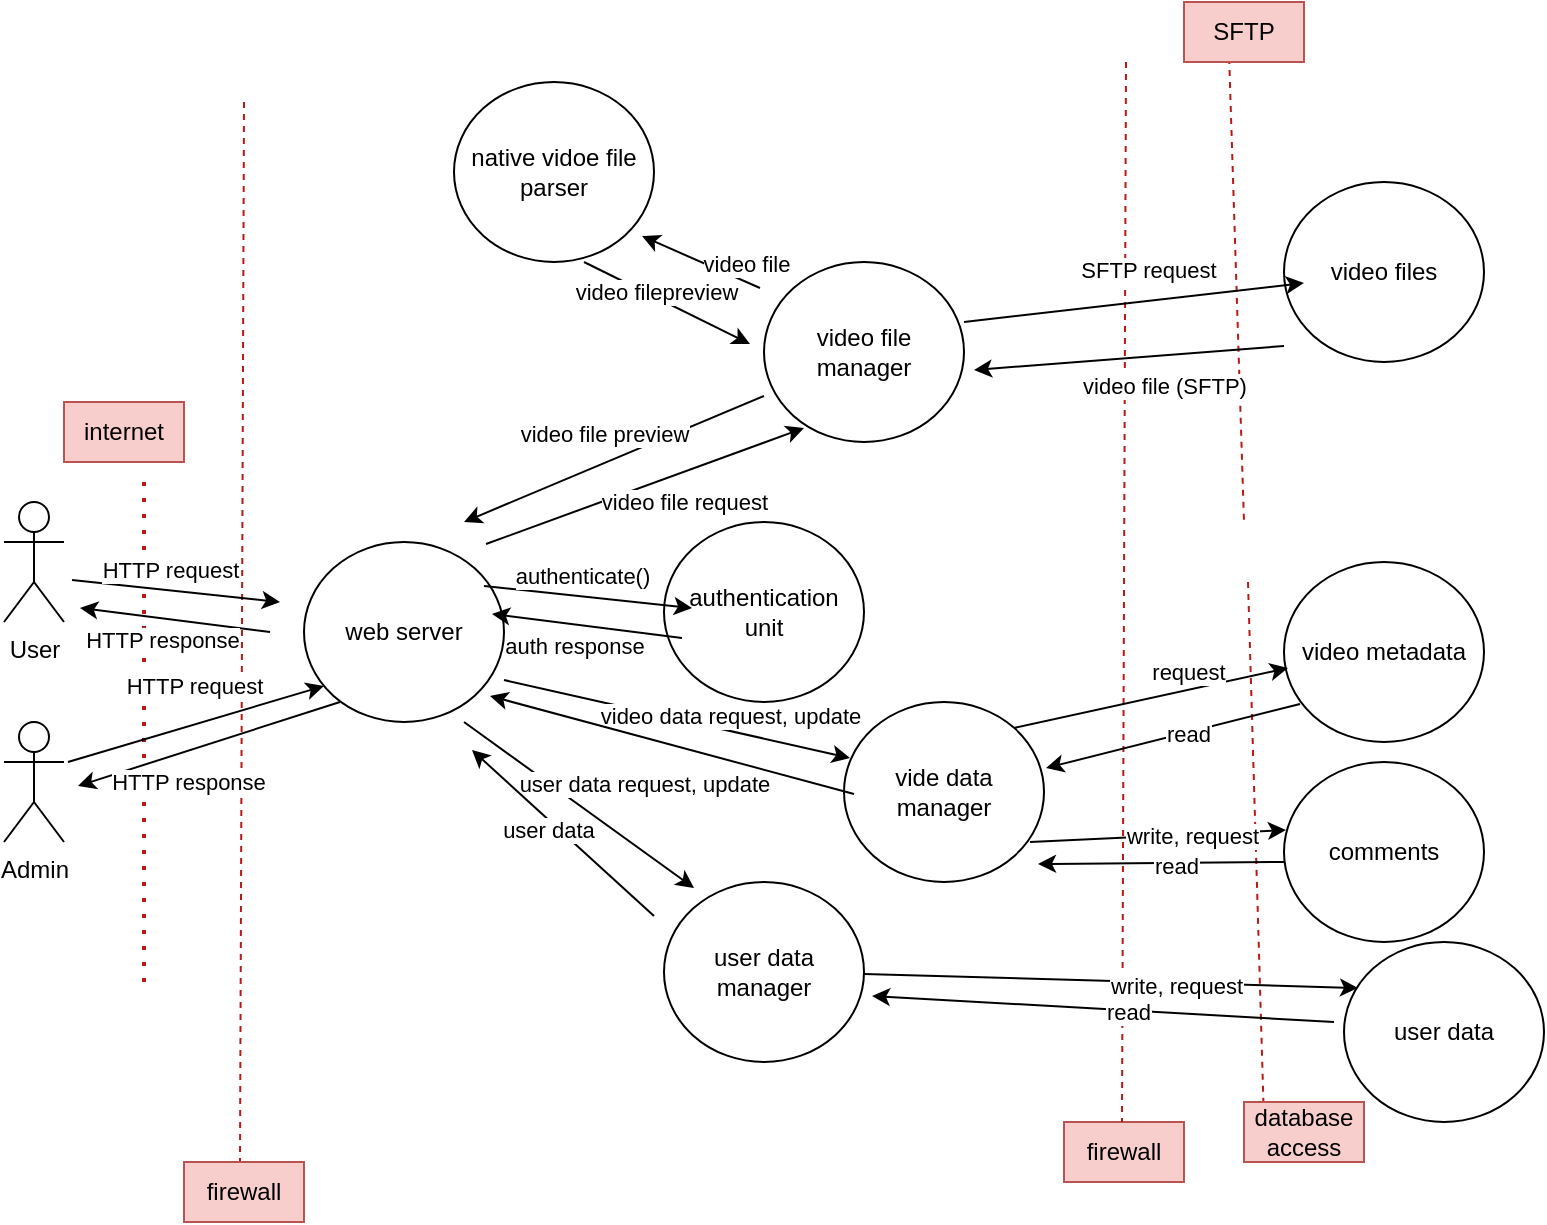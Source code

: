 <mxfile version="15.5.4" type="device"><diagram id="GSqzHgyZ8bAY6e9TYu-8" name="Page-1"><mxGraphModel dx="1671" dy="956" grid="1" gridSize="10" guides="1" tooltips="1" connect="1" arrows="1" fold="1" page="1" pageScale="1" pageWidth="850" pageHeight="1100" math="0" shadow="0"><root><mxCell id="0"/><mxCell id="1" parent="0"/><mxCell id="STXhcjaNy7lyqlX8jOq6-77" value="" style="endArrow=none;dashed=1;html=1;rounded=0;fontSize=8;fillColor=#f8cecc;strokeColor=#B81818;" parent="1" edge="1"><mxGeometry width="50" height="50" relative="1" as="geometry"><mxPoint x="270" y="90" as="sourcePoint"/><mxPoint x="268" y="620" as="targetPoint"/></mxGeometry></mxCell><mxCell id="STXhcjaNy7lyqlX8jOq6-84" value="&lt;font style=&quot;font-size: 12px&quot;&gt;firewall&lt;/font&gt;" style="text;html=1;strokeColor=#b85450;fillColor=#f8cecc;align=center;verticalAlign=middle;whiteSpace=wrap;rounded=0;fontSize=8;" parent="1" vertex="1"><mxGeometry x="240" y="620.0" width="60" height="30" as="geometry"/></mxCell><mxCell id="STXhcjaNy7lyqlX8jOq6-85" value="&lt;font style=&quot;font-size: 12px&quot;&gt;firewall&lt;/font&gt;" style="text;html=1;strokeColor=#b85450;fillColor=#f8cecc;align=center;verticalAlign=middle;whiteSpace=wrap;rounded=0;fontSize=8;" parent="1" vertex="1"><mxGeometry x="680" y="600.0" width="60" height="30" as="geometry"/></mxCell><mxCell id="u7AVQQgL1zG_L5i91dsK-1" value="User" style="shape=umlActor;verticalLabelPosition=bottom;verticalAlign=top;html=1;outlineConnect=0;" vertex="1" parent="1"><mxGeometry x="150" y="290" width="30" height="60" as="geometry"/></mxCell><mxCell id="u7AVQQgL1zG_L5i91dsK-3" value="" style="endArrow=none;dashed=1;html=1;rounded=0;fontSize=8;fillColor=#f8cecc;strokeColor=#B81818;" edge="1" parent="1"><mxGeometry width="50" height="50" relative="1" as="geometry"><mxPoint x="711" y="70" as="sourcePoint"/><mxPoint x="709" y="600" as="targetPoint"/></mxGeometry></mxCell><mxCell id="u7AVQQgL1zG_L5i91dsK-4" value="" style="endArrow=none;dashed=1;html=1;rounded=0;fontSize=8;fillColor=#f8cecc;strokeColor=#B81818;" edge="1" parent="1"><mxGeometry width="50" height="50" relative="1" as="geometry"><mxPoint x="762" y="50" as="sourcePoint"/><mxPoint x="770" y="300" as="targetPoint"/></mxGeometry></mxCell><mxCell id="u7AVQQgL1zG_L5i91dsK-5" value="" style="endArrow=none;dashed=1;html=1;rounded=0;fontSize=8;fillColor=#f8cecc;strokeColor=#B81818;" edge="1" parent="1"><mxGeometry width="50" height="50" relative="1" as="geometry"><mxPoint x="772" y="330" as="sourcePoint"/><mxPoint x="780" y="600" as="targetPoint"/></mxGeometry></mxCell><mxCell id="u7AVQQgL1zG_L5i91dsK-6" value="&lt;font style=&quot;font-size: 12px&quot;&gt;database access&lt;/font&gt;" style="text;html=1;strokeColor=#b85450;fillColor=#f8cecc;align=center;verticalAlign=middle;whiteSpace=wrap;rounded=0;fontSize=8;" vertex="1" parent="1"><mxGeometry x="770" y="590.0" width="60" height="30" as="geometry"/></mxCell><mxCell id="u7AVQQgL1zG_L5i91dsK-7" value="&lt;font style=&quot;font-size: 12px&quot;&gt;SFTP&lt;/font&gt;" style="text;html=1;strokeColor=#b85450;fillColor=#f8cecc;align=center;verticalAlign=middle;whiteSpace=wrap;rounded=0;fontSize=8;" vertex="1" parent="1"><mxGeometry x="740" y="40.0" width="60" height="30" as="geometry"/></mxCell><mxCell id="u7AVQQgL1zG_L5i91dsK-9" value="" style="endArrow=none;dashed=1;html=1;dashPattern=1 3;strokeWidth=2;rounded=0;fillColor=#f8cecc;strokeColor=#B81818;" edge="1" parent="1"><mxGeometry width="50" height="50" relative="1" as="geometry"><mxPoint x="220" y="530" as="sourcePoint"/><mxPoint x="220" y="275" as="targetPoint"/></mxGeometry></mxCell><mxCell id="u7AVQQgL1zG_L5i91dsK-10" value="&lt;font style=&quot;font-size: 12px&quot;&gt;internet&lt;/font&gt;" style="text;html=1;strokeColor=#b85450;fillColor=#f8cecc;align=center;verticalAlign=middle;whiteSpace=wrap;rounded=0;fontSize=8;" vertex="1" parent="1"><mxGeometry x="180" y="240.0" width="60" height="30" as="geometry"/></mxCell><mxCell id="u7AVQQgL1zG_L5i91dsK-11" value="video files" style="ellipse;whiteSpace=wrap;html=1;" vertex="1" parent="1"><mxGeometry x="790" y="130" width="100" height="90" as="geometry"/></mxCell><mxCell id="u7AVQQgL1zG_L5i91dsK-12" value="video metadata" style="ellipse;whiteSpace=wrap;html=1;" vertex="1" parent="1"><mxGeometry x="790" y="320" width="100" height="90" as="geometry"/></mxCell><mxCell id="u7AVQQgL1zG_L5i91dsK-13" value="comments" style="ellipse;whiteSpace=wrap;html=1;" vertex="1" parent="1"><mxGeometry x="790" y="420" width="100" height="90" as="geometry"/></mxCell><mxCell id="u7AVQQgL1zG_L5i91dsK-14" value="user data" style="ellipse;whiteSpace=wrap;html=1;" vertex="1" parent="1"><mxGeometry x="820" y="510" width="100" height="90" as="geometry"/></mxCell><mxCell id="u7AVQQgL1zG_L5i91dsK-15" value="web server" style="ellipse;whiteSpace=wrap;html=1;" vertex="1" parent="1"><mxGeometry x="300" y="310" width="100" height="90" as="geometry"/></mxCell><mxCell id="u7AVQQgL1zG_L5i91dsK-16" value="Admin" style="shape=umlActor;verticalLabelPosition=bottom;verticalAlign=top;html=1;outlineConnect=0;" vertex="1" parent="1"><mxGeometry x="150" y="400" width="30" height="60" as="geometry"/></mxCell><mxCell id="u7AVQQgL1zG_L5i91dsK-19" value="" style="endArrow=classic;html=1;rounded=0;" edge="1" parent="1"><mxGeometry width="50" height="50" relative="1" as="geometry"><mxPoint x="184" y="329" as="sourcePoint"/><mxPoint x="288" y="340" as="targetPoint"/></mxGeometry></mxCell><mxCell id="u7AVQQgL1zG_L5i91dsK-20" value="HTTP request" style="edgeLabel;html=1;align=center;verticalAlign=middle;resizable=0;points=[];" vertex="1" connectable="0" parent="u7AVQQgL1zG_L5i91dsK-19"><mxGeometry x="0.325" y="3" relative="1" as="geometry"><mxPoint x="-21" y="-10" as="offset"/></mxGeometry></mxCell><mxCell id="u7AVQQgL1zG_L5i91dsK-21" value="" style="endArrow=classic;html=1;rounded=0;" edge="1" parent="1"><mxGeometry width="50" height="50" relative="1" as="geometry"><mxPoint x="182" y="420.0" as="sourcePoint"/><mxPoint x="310" y="382" as="targetPoint"/></mxGeometry></mxCell><mxCell id="u7AVQQgL1zG_L5i91dsK-22" value="HTTP request" style="edgeLabel;html=1;align=center;verticalAlign=middle;resizable=0;points=[];" vertex="1" connectable="0" parent="u7AVQQgL1zG_L5i91dsK-21"><mxGeometry x="0.325" y="3" relative="1" as="geometry"><mxPoint x="-21" y="-10" as="offset"/></mxGeometry></mxCell><mxCell id="u7AVQQgL1zG_L5i91dsK-23" value="" style="endArrow=classic;html=1;rounded=0;" edge="1" parent="1"><mxGeometry width="50" height="50" relative="1" as="geometry"><mxPoint x="530" y="237" as="sourcePoint"/><mxPoint x="380" y="300" as="targetPoint"/></mxGeometry></mxCell><mxCell id="u7AVQQgL1zG_L5i91dsK-24" value="video file preview" style="edgeLabel;html=1;align=center;verticalAlign=middle;resizable=0;points=[];" vertex="1" connectable="0" parent="u7AVQQgL1zG_L5i91dsK-23"><mxGeometry x="0.325" y="3" relative="1" as="geometry"><mxPoint x="18" y="-26" as="offset"/></mxGeometry></mxCell><mxCell id="u7AVQQgL1zG_L5i91dsK-25" value="" style="endArrow=classic;html=1;rounded=0;" edge="1" parent="1"><mxGeometry width="50" height="50" relative="1" as="geometry"><mxPoint x="283" y="355" as="sourcePoint"/><mxPoint x="188" y="343" as="targetPoint"/></mxGeometry></mxCell><mxCell id="u7AVQQgL1zG_L5i91dsK-26" value="HTTP response" style="edgeLabel;html=1;align=center;verticalAlign=middle;resizable=0;points=[];" vertex="1" connectable="0" parent="u7AVQQgL1zG_L5i91dsK-25"><mxGeometry x="0.325" y="3" relative="1" as="geometry"><mxPoint x="9" y="9" as="offset"/></mxGeometry></mxCell><mxCell id="u7AVQQgL1zG_L5i91dsK-30" value="video file manager" style="ellipse;whiteSpace=wrap;html=1;" vertex="1" parent="1"><mxGeometry x="530" y="170" width="100" height="90" as="geometry"/></mxCell><mxCell id="u7AVQQgL1zG_L5i91dsK-31" value="user data manager" style="ellipse;whiteSpace=wrap;html=1;" vertex="1" parent="1"><mxGeometry x="480" y="480" width="100" height="90" as="geometry"/></mxCell><mxCell id="u7AVQQgL1zG_L5i91dsK-32" value="authentication&lt;br&gt;unit" style="ellipse;whiteSpace=wrap;html=1;" vertex="1" parent="1"><mxGeometry x="480" y="300" width="100" height="90" as="geometry"/></mxCell><mxCell id="u7AVQQgL1zG_L5i91dsK-33" value="" style="endArrow=classic;html=1;rounded=0;" edge="1" parent="1"><mxGeometry width="50" height="50" relative="1" as="geometry"><mxPoint x="390" y="332" as="sourcePoint"/><mxPoint x="494" y="343" as="targetPoint"/></mxGeometry></mxCell><mxCell id="u7AVQQgL1zG_L5i91dsK-34" value="authenticate()" style="edgeLabel;html=1;align=center;verticalAlign=middle;resizable=0;points=[];" vertex="1" connectable="0" parent="u7AVQQgL1zG_L5i91dsK-33"><mxGeometry x="0.325" y="3" relative="1" as="geometry"><mxPoint x="-21" y="-10" as="offset"/></mxGeometry></mxCell><mxCell id="u7AVQQgL1zG_L5i91dsK-35" value="" style="endArrow=classic;html=1;rounded=0;" edge="1" parent="1"><mxGeometry width="50" height="50" relative="1" as="geometry"><mxPoint x="489" y="358" as="sourcePoint"/><mxPoint x="394" y="346" as="targetPoint"/></mxGeometry></mxCell><mxCell id="u7AVQQgL1zG_L5i91dsK-36" value="auth response" style="edgeLabel;html=1;align=center;verticalAlign=middle;resizable=0;points=[];" vertex="1" connectable="0" parent="u7AVQQgL1zG_L5i91dsK-35"><mxGeometry x="0.325" y="3" relative="1" as="geometry"><mxPoint x="9" y="9" as="offset"/></mxGeometry></mxCell><mxCell id="u7AVQQgL1zG_L5i91dsK-41" value="vide data manager" style="ellipse;whiteSpace=wrap;html=1;" vertex="1" parent="1"><mxGeometry x="570" y="390" width="100" height="90" as="geometry"/></mxCell><mxCell id="u7AVQQgL1zG_L5i91dsK-42" value="" style="endArrow=classic;html=1;rounded=0;" edge="1" parent="1"><mxGeometry width="50" height="50" relative="1" as="geometry"><mxPoint x="630" y="200" as="sourcePoint"/><mxPoint x="800" y="180.5" as="targetPoint"/></mxGeometry></mxCell><mxCell id="u7AVQQgL1zG_L5i91dsK-43" value="SFTP request" style="edgeLabel;html=1;align=center;verticalAlign=middle;resizable=0;points=[];" vertex="1" connectable="0" parent="u7AVQQgL1zG_L5i91dsK-42"><mxGeometry x="0.325" y="3" relative="1" as="geometry"><mxPoint x="-21" y="-10" as="offset"/></mxGeometry></mxCell><mxCell id="u7AVQQgL1zG_L5i91dsK-44" value="" style="endArrow=classic;html=1;rounded=0;" edge="1" parent="1"><mxGeometry width="50" height="50" relative="1" as="geometry"><mxPoint x="790" y="212" as="sourcePoint"/><mxPoint x="635" y="224" as="targetPoint"/></mxGeometry></mxCell><mxCell id="u7AVQQgL1zG_L5i91dsK-45" value="video file (SFTP)" style="edgeLabel;html=1;align=center;verticalAlign=middle;resizable=0;points=[];" vertex="1" connectable="0" parent="u7AVQQgL1zG_L5i91dsK-44"><mxGeometry x="0.325" y="3" relative="1" as="geometry"><mxPoint x="42" y="9" as="offset"/></mxGeometry></mxCell><mxCell id="u7AVQQgL1zG_L5i91dsK-46" value="native vidoe file parser" style="ellipse;whiteSpace=wrap;html=1;" vertex="1" parent="1"><mxGeometry x="375" y="80" width="100" height="90" as="geometry"/></mxCell><mxCell id="u7AVQQgL1zG_L5i91dsK-49" value="" style="endArrow=classic;html=1;rounded=0;" edge="1" parent="1"><mxGeometry width="50" height="50" relative="1" as="geometry"><mxPoint x="528" y="183" as="sourcePoint"/><mxPoint x="469" y="157" as="targetPoint"/></mxGeometry></mxCell><mxCell id="u7AVQQgL1zG_L5i91dsK-50" value="video file" style="edgeLabel;html=1;align=center;verticalAlign=middle;resizable=0;points=[];" vertex="1" connectable="0" parent="u7AVQQgL1zG_L5i91dsK-49"><mxGeometry x="0.325" y="3" relative="1" as="geometry"><mxPoint x="33" y="2" as="offset"/></mxGeometry></mxCell><mxCell id="u7AVQQgL1zG_L5i91dsK-51" value="" style="endArrow=classic;html=1;rounded=0;" edge="1" parent="1"><mxGeometry width="50" height="50" relative="1" as="geometry"><mxPoint x="440" y="170" as="sourcePoint"/><mxPoint x="523" y="211" as="targetPoint"/></mxGeometry></mxCell><mxCell id="u7AVQQgL1zG_L5i91dsK-52" value="video filepreview" style="edgeLabel;html=1;align=center;verticalAlign=middle;resizable=0;points=[];" vertex="1" connectable="0" parent="u7AVQQgL1zG_L5i91dsK-51"><mxGeometry x="0.325" y="3" relative="1" as="geometry"><mxPoint x="-21" y="-10" as="offset"/></mxGeometry></mxCell><mxCell id="u7AVQQgL1zG_L5i91dsK-61" value="" style="endArrow=classic;html=1;rounded=0;" edge="1" parent="1"><mxGeometry width="50" height="50" relative="1" as="geometry"><mxPoint x="318" y="390" as="sourcePoint"/><mxPoint x="187" y="432" as="targetPoint"/></mxGeometry></mxCell><mxCell id="u7AVQQgL1zG_L5i91dsK-62" value="HTTP response" style="edgeLabel;html=1;align=center;verticalAlign=middle;resizable=0;points=[];" vertex="1" connectable="0" parent="u7AVQQgL1zG_L5i91dsK-61"><mxGeometry x="0.325" y="3" relative="1" as="geometry"><mxPoint x="9" y="9" as="offset"/></mxGeometry></mxCell><mxCell id="u7AVQQgL1zG_L5i91dsK-63" value="" style="endArrow=classic;html=1;rounded=0;" edge="1" parent="1"><mxGeometry width="50" height="50" relative="1" as="geometry"><mxPoint x="391" y="311" as="sourcePoint"/><mxPoint x="550" y="253" as="targetPoint"/></mxGeometry></mxCell><mxCell id="u7AVQQgL1zG_L5i91dsK-64" value="video file request" style="edgeLabel;html=1;align=center;verticalAlign=middle;resizable=0;points=[];" vertex="1" connectable="0" parent="u7AVQQgL1zG_L5i91dsK-63"><mxGeometry x="0.325" y="3" relative="1" as="geometry"><mxPoint x="-5" y="20" as="offset"/></mxGeometry></mxCell><mxCell id="u7AVQQgL1zG_L5i91dsK-65" value="" style="endArrow=classic;html=1;rounded=0;" edge="1" parent="1"><mxGeometry width="50" height="50" relative="1" as="geometry"><mxPoint x="380" y="400" as="sourcePoint"/><mxPoint x="495" y="483" as="targetPoint"/></mxGeometry></mxCell><mxCell id="u7AVQQgL1zG_L5i91dsK-66" value="user data request, update" style="edgeLabel;html=1;align=center;verticalAlign=middle;resizable=0;points=[];" vertex="1" connectable="0" parent="u7AVQQgL1zG_L5i91dsK-65"><mxGeometry x="0.325" y="3" relative="1" as="geometry"><mxPoint x="12" y="-22" as="offset"/></mxGeometry></mxCell><mxCell id="u7AVQQgL1zG_L5i91dsK-67" value="" style="endArrow=classic;html=1;rounded=0;" edge="1" parent="1"><mxGeometry width="50" height="50" relative="1" as="geometry"><mxPoint x="475" y="497" as="sourcePoint"/><mxPoint x="384" y="414" as="targetPoint"/></mxGeometry></mxCell><mxCell id="u7AVQQgL1zG_L5i91dsK-68" value="user data" style="edgeLabel;html=1;align=center;verticalAlign=middle;resizable=0;points=[];" vertex="1" connectable="0" parent="u7AVQQgL1zG_L5i91dsK-67"><mxGeometry x="0.325" y="3" relative="1" as="geometry"><mxPoint x="9" y="9" as="offset"/></mxGeometry></mxCell><mxCell id="u7AVQQgL1zG_L5i91dsK-69" value="" style="endArrow=classic;html=1;rounded=0;" edge="1" parent="1"><mxGeometry width="50" height="50" relative="1" as="geometry"><mxPoint x="400.0" y="379" as="sourcePoint"/><mxPoint x="573" y="418" as="targetPoint"/></mxGeometry></mxCell><mxCell id="u7AVQQgL1zG_L5i91dsK-70" value="video data request, update" style="edgeLabel;html=1;align=center;verticalAlign=middle;resizable=0;points=[];" vertex="1" connectable="0" parent="u7AVQQgL1zG_L5i91dsK-69"><mxGeometry x="0.325" y="3" relative="1" as="geometry"><mxPoint x="-3" y="-5" as="offset"/></mxGeometry></mxCell><mxCell id="u7AVQQgL1zG_L5i91dsK-73" value="" style="endArrow=classic;html=1;rounded=0;" edge="1" parent="1"><mxGeometry width="50" height="50" relative="1" as="geometry"><mxPoint x="575" y="436" as="sourcePoint"/><mxPoint x="393" y="387" as="targetPoint"/></mxGeometry></mxCell><mxCell id="u7AVQQgL1zG_L5i91dsK-75" value="" style="endArrow=classic;html=1;rounded=0;" edge="1" parent="1"><mxGeometry width="50" height="50" relative="1" as="geometry"><mxPoint x="655.0" y="403" as="sourcePoint"/><mxPoint x="792" y="373" as="targetPoint"/></mxGeometry></mxCell><mxCell id="u7AVQQgL1zG_L5i91dsK-76" value="request" style="edgeLabel;html=1;align=center;verticalAlign=middle;resizable=0;points=[];" vertex="1" connectable="0" parent="u7AVQQgL1zG_L5i91dsK-75"><mxGeometry x="0.325" y="3" relative="1" as="geometry"><mxPoint x="-3" y="-5" as="offset"/></mxGeometry></mxCell><mxCell id="u7AVQQgL1zG_L5i91dsK-77" value="" style="endArrow=classic;html=1;rounded=0;" edge="1" parent="1"><mxGeometry width="50" height="50" relative="1" as="geometry"><mxPoint x="798" y="391" as="sourcePoint"/><mxPoint x="671" y="423" as="targetPoint"/></mxGeometry></mxCell><mxCell id="u7AVQQgL1zG_L5i91dsK-78" value="read" style="edgeLabel;html=1;align=center;verticalAlign=middle;resizable=0;points=[];" vertex="1" connectable="0" parent="u7AVQQgL1zG_L5i91dsK-77"><mxGeometry x="-0.111" y="1" relative="1" as="geometry"><mxPoint as="offset"/></mxGeometry></mxCell><mxCell id="u7AVQQgL1zG_L5i91dsK-79" value="" style="endArrow=classic;html=1;rounded=0;" edge="1" parent="1"><mxGeometry width="50" height="50" relative="1" as="geometry"><mxPoint x="663.0" y="460" as="sourcePoint"/><mxPoint x="791" y="454" as="targetPoint"/></mxGeometry></mxCell><mxCell id="u7AVQQgL1zG_L5i91dsK-83" value="write, request" style="edgeLabel;html=1;align=center;verticalAlign=middle;resizable=0;points=[];" vertex="1" connectable="0" parent="u7AVQQgL1zG_L5i91dsK-79"><mxGeometry x="0.261" y="-1" relative="1" as="geometry"><mxPoint as="offset"/></mxGeometry></mxCell><mxCell id="u7AVQQgL1zG_L5i91dsK-81" value="" style="endArrow=classic;html=1;rounded=0;" edge="1" parent="1"><mxGeometry width="50" height="50" relative="1" as="geometry"><mxPoint x="790.0" y="470.0" as="sourcePoint"/><mxPoint x="667" y="471" as="targetPoint"/></mxGeometry></mxCell><mxCell id="u7AVQQgL1zG_L5i91dsK-82" value="read" style="edgeLabel;html=1;align=center;verticalAlign=middle;resizable=0;points=[];" vertex="1" connectable="0" parent="u7AVQQgL1zG_L5i91dsK-81"><mxGeometry x="-0.111" y="1" relative="1" as="geometry"><mxPoint as="offset"/></mxGeometry></mxCell><mxCell id="u7AVQQgL1zG_L5i91dsK-84" value="" style="endArrow=classic;html=1;rounded=0;" edge="1" parent="1"><mxGeometry width="50" height="50" relative="1" as="geometry"><mxPoint x="580.0" y="526.0" as="sourcePoint"/><mxPoint x="827" y="533" as="targetPoint"/></mxGeometry></mxCell><mxCell id="u7AVQQgL1zG_L5i91dsK-85" value="write, request" style="edgeLabel;html=1;align=center;verticalAlign=middle;resizable=0;points=[];" vertex="1" connectable="0" parent="u7AVQQgL1zG_L5i91dsK-84"><mxGeometry x="0.261" y="-1" relative="1" as="geometry"><mxPoint as="offset"/></mxGeometry></mxCell><mxCell id="u7AVQQgL1zG_L5i91dsK-86" value="" style="endArrow=classic;html=1;rounded=0;" edge="1" parent="1"><mxGeometry width="50" height="50" relative="1" as="geometry"><mxPoint x="815" y="550" as="sourcePoint"/><mxPoint x="584" y="537" as="targetPoint"/></mxGeometry></mxCell><mxCell id="u7AVQQgL1zG_L5i91dsK-87" value="read" style="edgeLabel;html=1;align=center;verticalAlign=middle;resizable=0;points=[];" vertex="1" connectable="0" parent="u7AVQQgL1zG_L5i91dsK-86"><mxGeometry x="-0.111" y="1" relative="1" as="geometry"><mxPoint as="offset"/></mxGeometry></mxCell></root></mxGraphModel></diagram></mxfile>